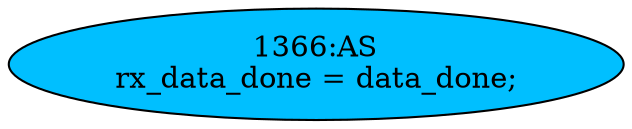 strict digraph "" {
	node [label="\N"];
	"1366:AS"	 [ast="<pyverilog.vparser.ast.Assign object at 0x7f0647e57a50>",
		def_var="['rx_data_done']",
		fillcolor=deepskyblue,
		label="1366:AS
rx_data_done = data_done;",
		statements="[]",
		style=filled,
		typ=Assign,
		use_var="['data_done']"];
}
